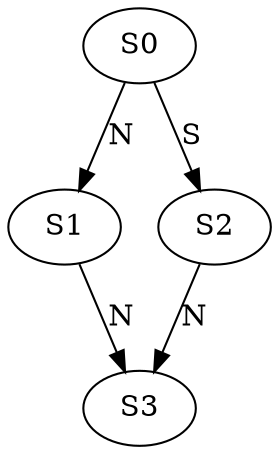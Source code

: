 strict digraph  {
	S0 -> S1 [ label = N ];
	S0 -> S2 [ label = S ];
	S1 -> S3 [ label = N ];
	S2 -> S3 [ label = N ];
}

